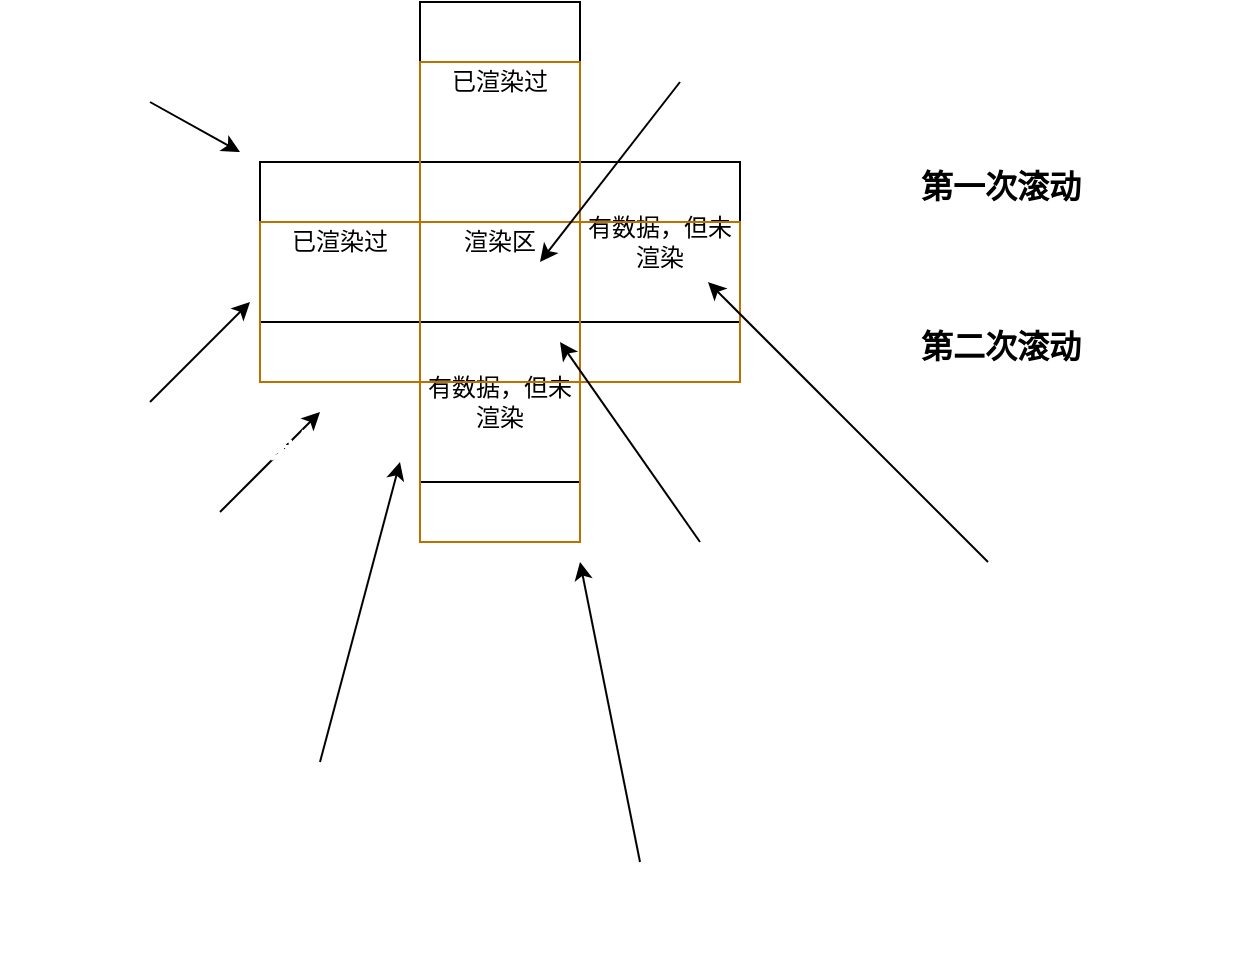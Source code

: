 <mxfile>
    <diagram id="5wroSjMhJsTb5yfC6ieP" name="第 1 页">
        <mxGraphModel dx="1455" dy="662" grid="1" gridSize="10" guides="1" tooltips="1" connect="1" arrows="1" fold="1" page="1" pageScale="1" pageWidth="827" pageHeight="1169" math="0" shadow="0">
            <root>
                <mxCell id="0"/>
                <mxCell id="1" parent="0"/>
                <mxCell id="3" value="渲染区" style="whiteSpace=wrap;html=1;aspect=fixed;" vertex="1" parent="1">
                    <mxGeometry x="200" y="90" width="80" height="80" as="geometry"/>
                </mxCell>
                <mxCell id="4" value="&lt;span&gt;已渲染过&lt;br&gt;&lt;/span&gt;" style="whiteSpace=wrap;html=1;aspect=fixed;" vertex="1" parent="1">
                    <mxGeometry x="200" y="10" width="80" height="80" as="geometry"/>
                </mxCell>
                <mxCell id="5" value="&lt;span&gt;已渲染过&lt;br&gt;&lt;/span&gt;" style="whiteSpace=wrap;html=1;aspect=fixed;" vertex="1" parent="1">
                    <mxGeometry x="120" y="90" width="80" height="80" as="geometry"/>
                </mxCell>
                <mxCell id="6" value="&lt;span&gt;有数据，但未渲染&lt;/span&gt;" style="whiteSpace=wrap;html=1;aspect=fixed;" vertex="1" parent="1">
                    <mxGeometry x="200" y="170" width="80" height="80" as="geometry"/>
                </mxCell>
                <mxCell id="7" value="有数据，但未渲染" style="whiteSpace=wrap;html=1;aspect=fixed;" vertex="1" parent="1">
                    <mxGeometry x="280" y="90" width="80" height="80" as="geometry"/>
                </mxCell>
                <mxCell id="9" value="&lt;font style=&quot;font-size: 16px&quot;&gt;第一次滚动&lt;/font&gt;" style="text;strokeColor=none;fillColor=none;html=1;fontSize=24;fontStyle=1;verticalAlign=middle;align=center;" vertex="1" parent="1">
                    <mxGeometry x="440" y="80" width="100" height="40" as="geometry"/>
                </mxCell>
                <mxCell id="10" value="" style="whiteSpace=wrap;html=1;aspect=fixed;fillColor=none;fontColor=#000000;strokeColor=#BD7000;" vertex="1" parent="1">
                    <mxGeometry x="200" y="120" width="80" height="80" as="geometry"/>
                </mxCell>
                <mxCell id="11" value="" style="whiteSpace=wrap;html=1;aspect=fixed;fillColor=none;fontColor=#000000;strokeColor=#BD7000;" vertex="1" parent="1">
                    <mxGeometry x="200" y="40" width="80" height="80" as="geometry"/>
                </mxCell>
                <mxCell id="12" value="" style="whiteSpace=wrap;html=1;aspect=fixed;fillColor=none;fontColor=#000000;strokeColor=#BD7000;" vertex="1" parent="1">
                    <mxGeometry x="120" y="120" width="80" height="80" as="geometry"/>
                </mxCell>
                <mxCell id="13" value="" style="whiteSpace=wrap;html=1;aspect=fixed;fillColor=none;fontColor=#000000;strokeColor=#BD7000;" vertex="1" parent="1">
                    <mxGeometry x="200" y="200" width="80" height="80" as="geometry"/>
                </mxCell>
                <mxCell id="28" style="edgeStyle=none;html=1;exitX=0;exitY=0;exitDx=0;exitDy=0;fontSize=16;fontColor=#FFFFFF;" edge="1" parent="1" source="14" target="10">
                    <mxGeometry relative="1" as="geometry"/>
                </mxCell>
                <mxCell id="14" value="" style="whiteSpace=wrap;html=1;aspect=fixed;fillColor=none;fontColor=#000000;strokeColor=#BD7000;" vertex="1" parent="1">
                    <mxGeometry x="280" y="120" width="80" height="80" as="geometry"/>
                </mxCell>
                <mxCell id="15" value="&lt;font style=&quot;font-size: 16px&quot;&gt;第二次滚动&lt;/font&gt;" style="text;strokeColor=none;fillColor=none;html=1;fontSize=24;fontStyle=1;verticalAlign=middle;align=center;" vertex="1" parent="1">
                    <mxGeometry x="440" y="160" width="100" height="40" as="geometry"/>
                </mxCell>
                <mxCell id="19" value="" style="endArrow=classic;html=1;fontSize=16;fontColor=#FFFFFF;exitX=0.75;exitY=1;exitDx=0;exitDy=0;" edge="1" parent="1" source="20">
                    <mxGeometry width="50" height="50" relative="1" as="geometry">
                        <mxPoint x="50" y="75" as="sourcePoint"/>
                        <mxPoint x="110" y="85" as="targetPoint"/>
                    </mxGeometry>
                </mxCell>
                <mxCell id="20" value="&lt;font style=&quot;font-size: 16px&quot;&gt;被删除&lt;/font&gt;" style="text;strokeColor=none;fillColor=none;html=1;fontSize=24;fontStyle=1;verticalAlign=middle;align=center;fontColor=#FFFFFF;" vertex="1" parent="1">
                    <mxGeometry x="-10" y="20" width="100" height="40" as="geometry"/>
                </mxCell>
                <mxCell id="21" value="" style="endArrow=classic;html=1;fontSize=16;fontColor=#FFFFFF;" edge="1" parent="1">
                    <mxGeometry width="50" height="50" relative="1" as="geometry">
                        <mxPoint x="100" y="265" as="sourcePoint"/>
                        <mxPoint x="150" y="215" as="targetPoint"/>
                    </mxGeometry>
                </mxCell>
                <mxCell id="23" value="&lt;font style=&quot;font-size: 16px&quot;&gt;新加载数据,但未渲染&lt;/font&gt;" style="text;strokeColor=none;fillColor=none;html=1;fontSize=24;fontStyle=1;verticalAlign=middle;align=center;fontColor=#FFFFFF;" vertex="1" parent="1">
                    <mxGeometry x="40" y="270" width="100" height="40" as="geometry"/>
                </mxCell>
                <mxCell id="24" value="" style="endArrow=classic;html=1;fontSize=16;fontColor=#FFFFFF;" edge="1" parent="1">
                    <mxGeometry width="50" height="50" relative="1" as="geometry">
                        <mxPoint x="65" y="210" as="sourcePoint"/>
                        <mxPoint x="115" y="160" as="targetPoint"/>
                    </mxGeometry>
                </mxCell>
                <mxCell id="25" value="&lt;font style=&quot;font-size: 16px&quot;&gt;已渲染过，无需操作&lt;/font&gt;" style="text;strokeColor=none;fillColor=none;html=1;fontSize=24;fontStyle=1;verticalAlign=middle;align=center;fontColor=#FFFFFF;" vertex="1" parent="1">
                    <mxGeometry x="30" y="210" width="100" height="40" as="geometry"/>
                </mxCell>
                <mxCell id="27" value="&lt;font style=&quot;font-size: 16px&quot;&gt;渲染区，已渲染过&lt;/font&gt;" style="text;strokeColor=none;fillColor=none;html=1;fontSize=24;fontStyle=1;verticalAlign=middle;align=center;fontColor=#FFFFFF;" vertex="1" parent="1">
                    <mxGeometry x="350" y="10" width="100" height="40" as="geometry"/>
                </mxCell>
                <mxCell id="29" value="" style="endArrow=classic;html=1;fontSize=16;fontColor=#FFFFFF;" edge="1" parent="1">
                    <mxGeometry width="50" height="50" relative="1" as="geometry">
                        <mxPoint x="330" y="50" as="sourcePoint"/>
                        <mxPoint x="260" y="140" as="targetPoint"/>
                    </mxGeometry>
                </mxCell>
                <mxCell id="31" value="" style="endArrow=classic;html=1;fontSize=16;fontColor=#FFFFFF;" edge="1" parent="1">
                    <mxGeometry width="50" height="50" relative="1" as="geometry">
                        <mxPoint x="340" y="280" as="sourcePoint"/>
                        <mxPoint x="270" y="180" as="targetPoint"/>
                    </mxGeometry>
                </mxCell>
                <mxCell id="32" value="&lt;font style=&quot;font-size: 16px&quot;&gt;新渲染区&lt;/font&gt;" style="text;strokeColor=none;fillColor=none;html=1;fontSize=24;fontStyle=1;verticalAlign=middle;align=center;fontColor=#FFFFFF;" vertex="1" parent="1">
                    <mxGeometry x="330" y="280" width="100" height="40" as="geometry"/>
                </mxCell>
                <mxCell id="33" value="" style="endArrow=classic;html=1;fontSize=16;fontColor=#FFFFFF;" edge="1" parent="1">
                    <mxGeometry width="50" height="50" relative="1" as="geometry">
                        <mxPoint x="150" y="390" as="sourcePoint"/>
                        <mxPoint x="190" y="240" as="targetPoint"/>
                    </mxGeometry>
                </mxCell>
                <mxCell id="34" value="&lt;span style=&quot;font-size: 16px&quot;&gt;有数据未渲染，无需操作&lt;/span&gt;" style="text;strokeColor=none;fillColor=none;html=1;fontSize=24;fontStyle=1;verticalAlign=middle;align=center;fontColor=#FFFFFF;" vertex="1" parent="1">
                    <mxGeometry x="100" y="390" width="100" height="40" as="geometry"/>
                </mxCell>
                <mxCell id="35" value="" style="endArrow=classic;html=1;fontSize=16;fontColor=#FFFFFF;" edge="1" parent="1">
                    <mxGeometry width="50" height="50" relative="1" as="geometry">
                        <mxPoint x="310" y="440" as="sourcePoint"/>
                        <mxPoint x="280" y="290" as="targetPoint"/>
                    </mxGeometry>
                </mxCell>
                <mxCell id="36" value="&lt;font style=&quot;font-size: 16px&quot;&gt;新加载数据,但未渲染&lt;/font&gt;" style="text;strokeColor=none;fillColor=none;html=1;fontSize=24;fontStyle=1;verticalAlign=middle;align=center;fontColor=#FFFFFF;" vertex="1" parent="1">
                    <mxGeometry x="270" y="450" width="100" height="40" as="geometry"/>
                </mxCell>
                <mxCell id="37" value="" style="endArrow=classic;html=1;fontSize=16;fontColor=#FFFFFF;" edge="1" parent="1">
                    <mxGeometry width="50" height="50" relative="1" as="geometry">
                        <mxPoint x="484" y="290" as="sourcePoint"/>
                        <mxPoint x="344" y="150" as="targetPoint"/>
                    </mxGeometry>
                </mxCell>
                <mxCell id="38" value="&lt;span style=&quot;font-size: 16px&quot;&gt;有数据未渲染，无需操作&lt;/span&gt;" style="text;strokeColor=none;fillColor=none;html=1;fontSize=24;fontStyle=1;verticalAlign=middle;align=center;fontColor=#FFFFFF;" vertex="1" parent="1">
                    <mxGeometry x="480" y="290" width="100" height="40" as="geometry"/>
                </mxCell>
            </root>
        </mxGraphModel>
    </diagram>
</mxfile>
